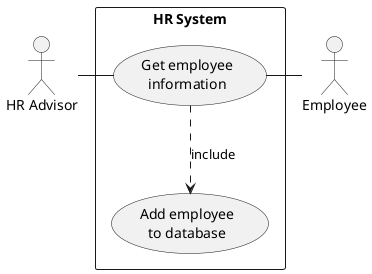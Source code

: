 @startuml

actor HR as "HR Advisor"

actor EMP as "Employee"

rectangle "HR System" {
    usecase UC4 as "Get employee
    information"

    usecase UCa as "Add employee
    to database"

    HR - UC4
    UC4 ..> UCa : include
    UC4 - EMP
}

@enduml